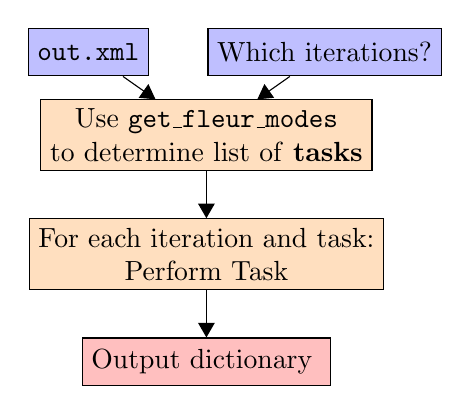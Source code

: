 [
    >=triangle 60,              
    start chain=going below,    
    node distance=6mm and 30mm, 
    every join/.style={norm},
    ]
\tikzset{
  base/.style={draw, on chain, on grid, align=center, minimum height=4ex},
  proc/.style={base, rounded corners, text width=20em},
  large/.style={base, rounded corners, text width=30em},
  test/.style={base, rounded corners, aspect=2, text width=8em},
  small/.style={proc, rounded corners,text width=6em},
  % coord node style is used for placing corners of connecting lines
  coord/.style={coordinate, on chain, on grid, node distance=6mm and 55mm},
  % nmark node style is used for coordinate debugging marks
  nmark/.style={draw, cyan, circle, font={\sffamily\bfseries}},
  % -------------------------------------------------
  % Connector line styles for different parts of the diagram
  norm/.style={->, draw},
  free/.style={->, draw},
  cong/.style={->, draw},
  it/.style={font={\small\itshape}}
}

\node[base, fill=blue!25] (file) {\texttt{out.xml}};
\node[base, fill=blue!25, right=of file] (iterations) {Which iterations?};

\node[base, fill=orange!25, below=of $(file)!0.5!(iterations)$] (tasks) {
    Use \texttt{get\_fleur\_modes}\\
    to determine list of \textbf{tasks}
};
\node[base, fill=orange!25, join] (parse) {
    For each iteration and task:\\

    Perform Task
};
\node[base, fill=red!25, join] (out) {
    Output dictionary
};

\draw [->,black]  (file) edge (tasks);
\draw [->,black]  (iterations) edge (tasks);
